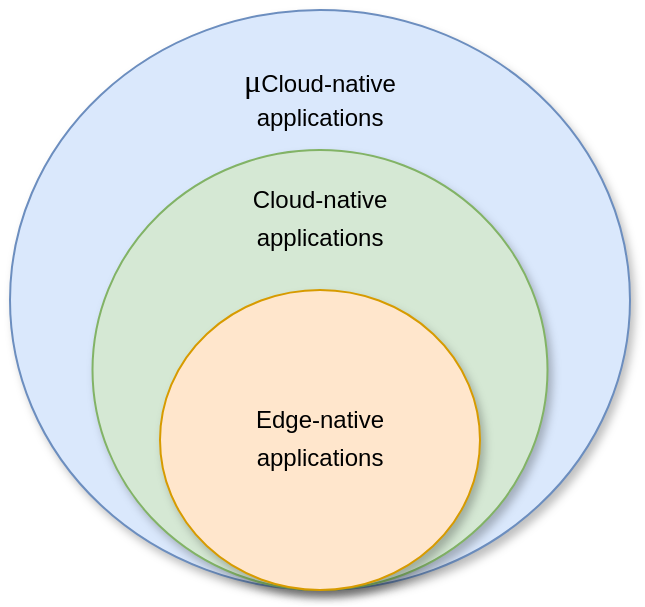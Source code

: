 <mxfile version="15.4.0" type="device"><diagram id="XeX6hGueh-uskbsAgd4h" name="Page-1"><mxGraphModel dx="946" dy="524" grid="1" gridSize="10" guides="1" tooltips="1" connect="1" arrows="1" fold="1" page="1" pageScale="1" pageWidth="850" pageHeight="1100" math="0" shadow="0"><root><mxCell id="0"/><mxCell id="1" parent="0"/><mxCell id="fiCICemwmTnXkNL84lmm-2" value="" style="ellipse;whiteSpace=wrap;html=1;fillColor=#dae8fc;strokeColor=#6c8ebf;shadow=1;" vertex="1" parent="1"><mxGeometry x="230" y="20" width="310" height="290" as="geometry"/></mxCell><mxCell id="fiCICemwmTnXkNL84lmm-3" value="" style="ellipse;whiteSpace=wrap;html=1;fillColor=#d5e8d4;strokeColor=#82b366;shadow=1;" vertex="1" parent="1"><mxGeometry x="271.25" y="90" width="227.5" height="220" as="geometry"/></mxCell><mxCell id="fiCICemwmTnXkNL84lmm-4" value="" style="ellipse;whiteSpace=wrap;html=1;fillColor=#ffe6cc;strokeColor=#d79b00;shadow=1;" vertex="1" parent="1"><mxGeometry x="305" y="160" width="160" height="150" as="geometry"/></mxCell><mxCell id="fiCICemwmTnXkNL84lmm-5" value="Edge-native" style="text;html=1;strokeColor=none;fillColor=none;align=center;verticalAlign=middle;whiteSpace=wrap;rounded=0;shadow=1;" vertex="1" parent="1"><mxGeometry x="335" y="210" width="100" height="30" as="geometry"/></mxCell><mxCell id="fiCICemwmTnXkNL84lmm-6" value="&lt;meta charset=&quot;utf-8&quot;&gt;&lt;span style=&quot;color: rgb(0, 0, 0); font-family: helvetica; font-size: 12px; font-style: normal; font-weight: 400; letter-spacing: normal; text-indent: 0px; text-transform: none; word-spacing: 0px; display: inline; float: none;&quot;&gt;applications&lt;/span&gt;" style="text;whiteSpace=wrap;html=1;align=center;fillColor=none;labelBackgroundColor=none;" vertex="1" parent="1"><mxGeometry x="340" y="230" width="90" height="30" as="geometry"/></mxCell><mxCell id="fiCICemwmTnXkNL84lmm-9" value="Cloud-native" style="text;html=1;strokeColor=none;fillColor=none;align=center;verticalAlign=middle;whiteSpace=wrap;rounded=0;shadow=1;" vertex="1" parent="1"><mxGeometry x="335" y="100" width="100" height="30" as="geometry"/></mxCell><mxCell id="fiCICemwmTnXkNL84lmm-10" value="&lt;meta charset=&quot;utf-8&quot;&gt;&lt;span style=&quot;color: rgb(0, 0, 0); font-family: helvetica; font-size: 12px; font-style: normal; font-weight: 400; letter-spacing: normal; text-indent: 0px; text-transform: none; word-spacing: 0px; display: inline; float: none;&quot;&gt;applications&lt;/span&gt;" style="text;whiteSpace=wrap;html=1;align=center;fillColor=none;labelBackgroundColor=none;" vertex="1" parent="1"><mxGeometry x="340" y="120" width="90" height="30" as="geometry"/></mxCell><mxCell id="fiCICemwmTnXkNL84lmm-11" value="&lt;span style=&quot;font-family: &amp;#34;eurm10&amp;#34; ; font-size: 16px ; text-align: left&quot;&gt;μ&lt;/span&gt;Cloud-native" style="text;html=1;strokeColor=none;fillColor=none;align=center;verticalAlign=middle;whiteSpace=wrap;rounded=0;shadow=1;" vertex="1" parent="1"><mxGeometry x="335" y="40" width="100" height="30" as="geometry"/></mxCell><mxCell id="fiCICemwmTnXkNL84lmm-12" value="&lt;meta charset=&quot;utf-8&quot;&gt;&lt;span style=&quot;color: rgb(0, 0, 0); font-family: helvetica; font-size: 12px; font-style: normal; font-weight: 400; letter-spacing: normal; text-indent: 0px; text-transform: none; word-spacing: 0px; display: inline; float: none;&quot;&gt;applications&lt;/span&gt;" style="text;whiteSpace=wrap;html=1;align=center;fillColor=none;labelBackgroundColor=none;" vertex="1" parent="1"><mxGeometry x="340" y="60" width="90" height="30" as="geometry"/></mxCell></root></mxGraphModel></diagram></mxfile>